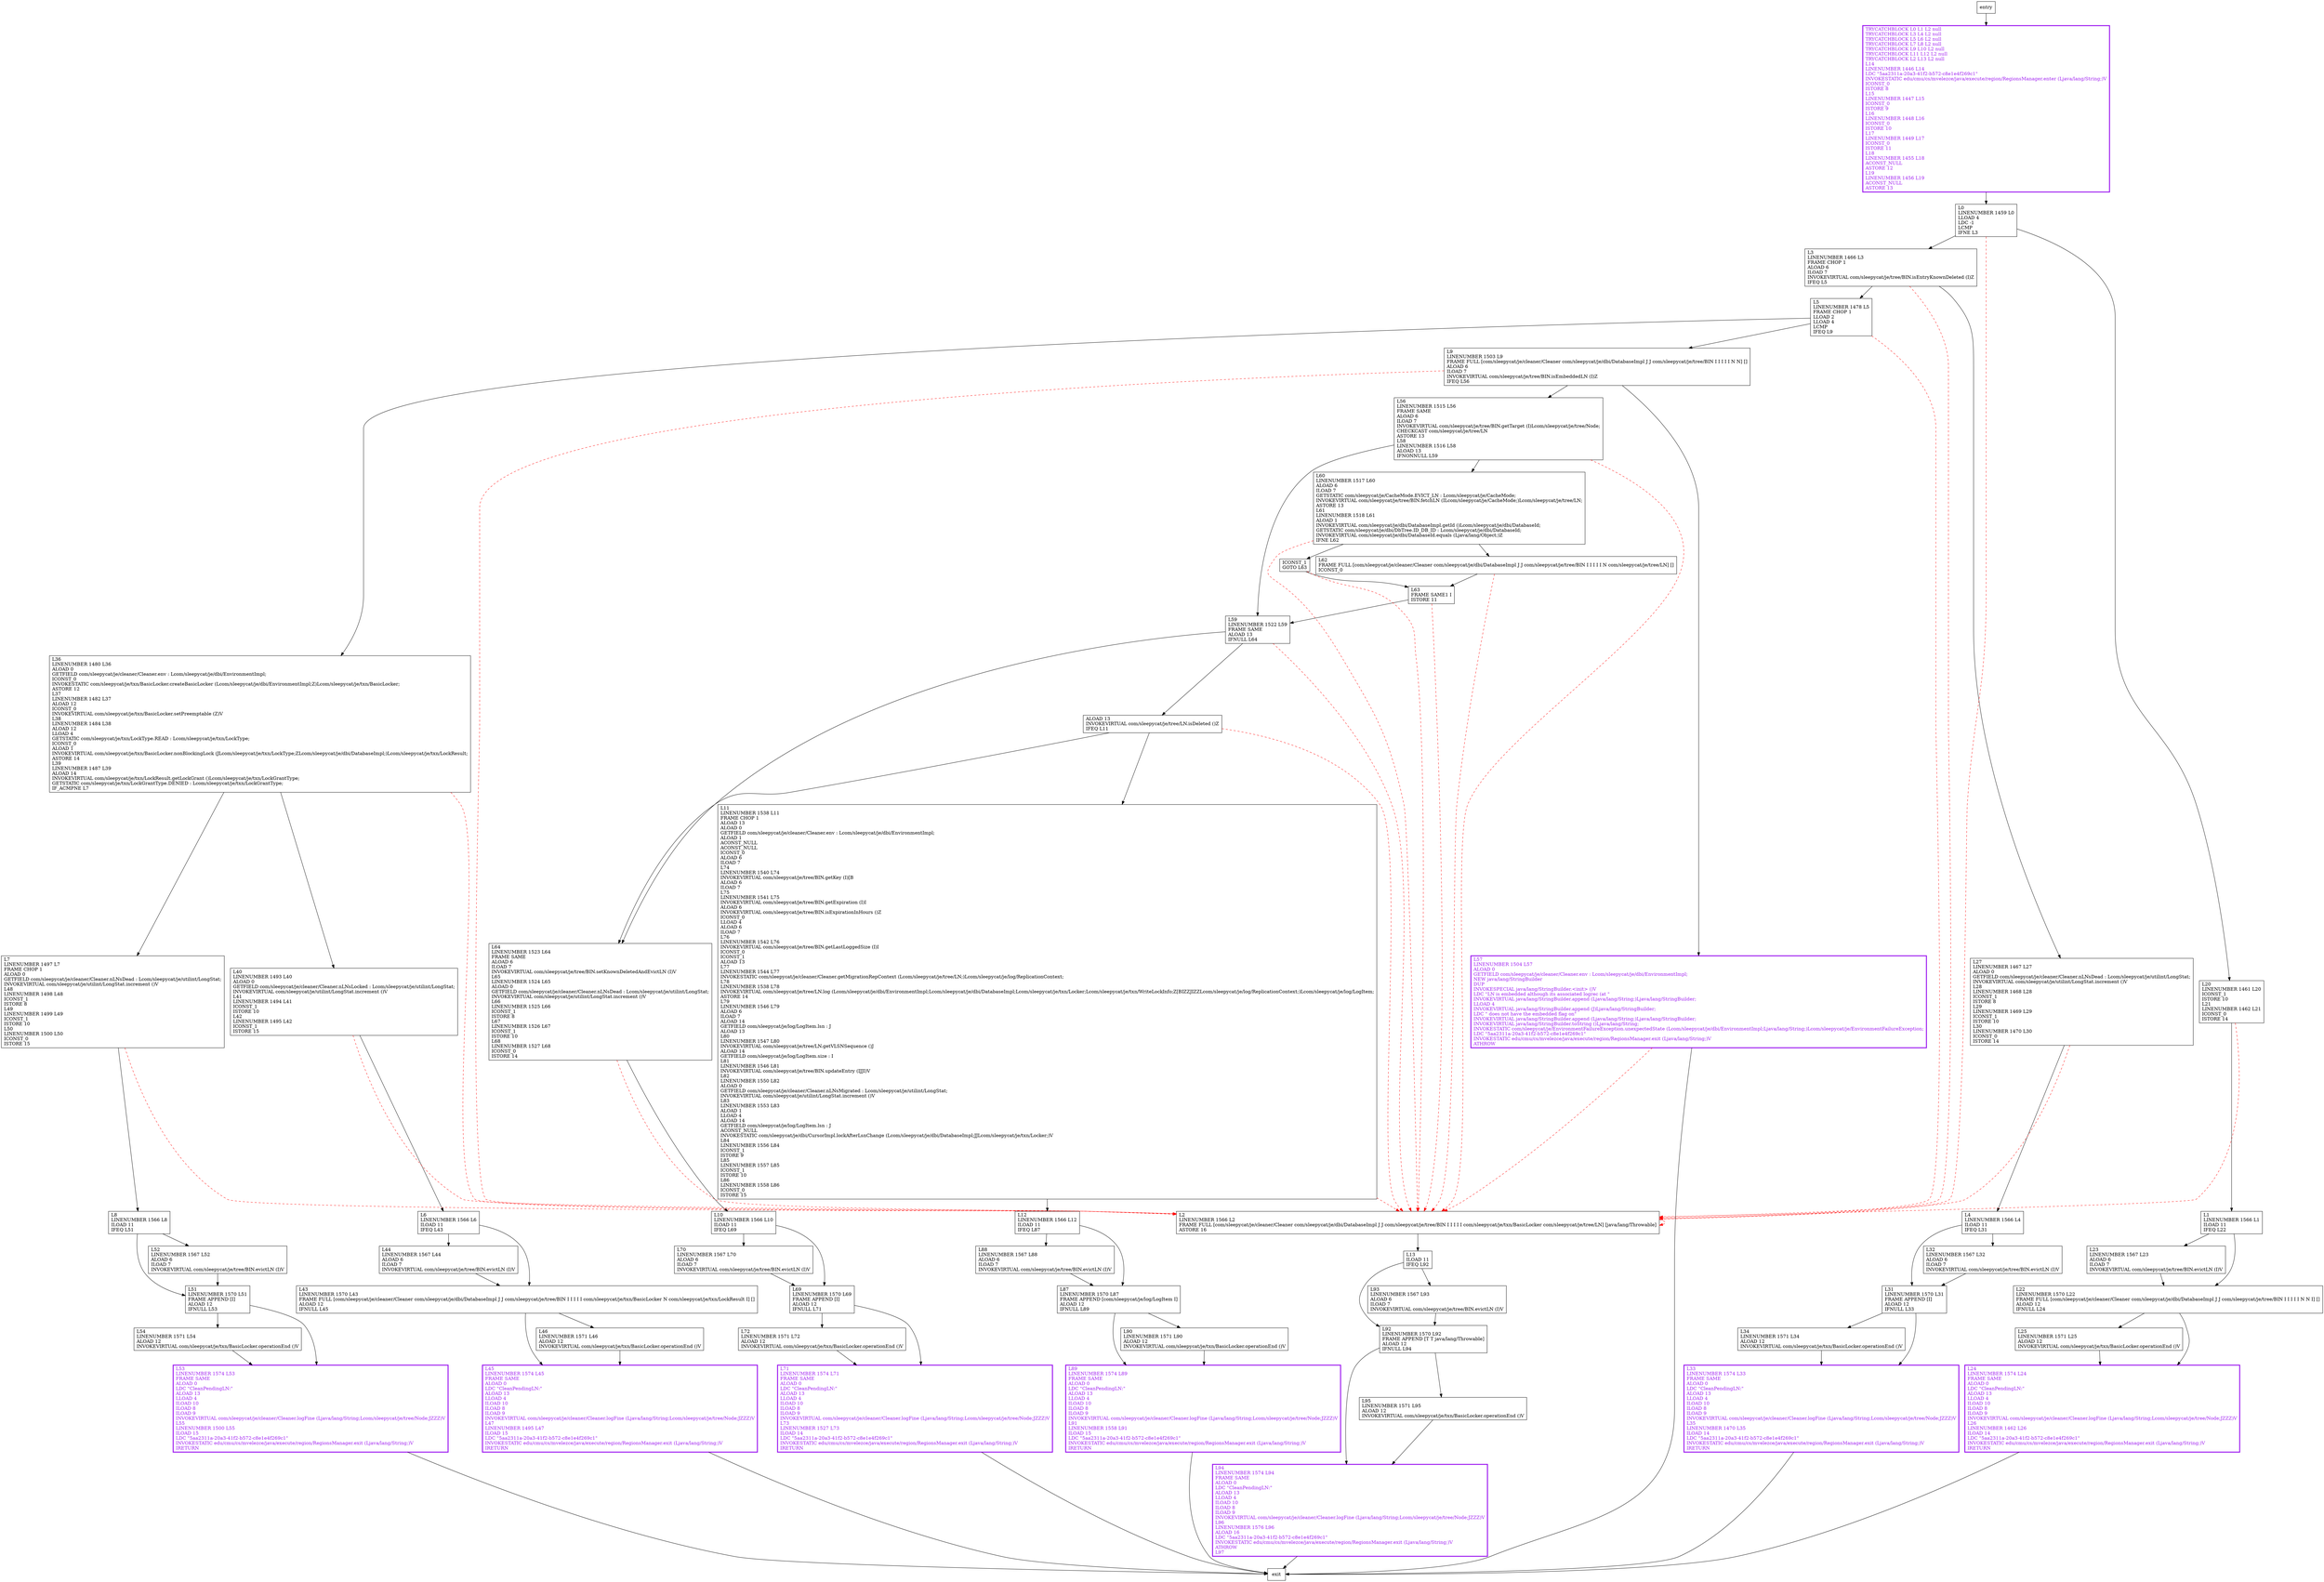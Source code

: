 digraph migratePendingLN {
node [shape=record];
1452859109 [label="L25\lLINENUMBER 1571 L25\lALOAD 12\lINVOKEVIRTUAL com/sleepycat/je/txn/BasicLocker.operationEnd ()V\l"];
2073685684 [label="L4\lLINENUMBER 1566 L4\lILOAD 11\lIFEQ L31\l"];
1585994577 [label="L3\lLINENUMBER 1466 L3\lFRAME CHOP 1\lALOAD 6\lILOAD 7\lINVOKEVIRTUAL com/sleepycat/je/tree/BIN.isEntryKnownDeleted (I)Z\lIFEQ L5\l"];
265085522 [label="L34\lLINENUMBER 1571 L34\lALOAD 12\lINVOKEVIRTUAL com/sleepycat/je/txn/BasicLocker.operationEnd ()V\l"];
1520150919 [label="L60\lLINENUMBER 1517 L60\lALOAD 6\lILOAD 7\lGETSTATIC com/sleepycat/je/CacheMode.EVICT_LN : Lcom/sleepycat/je/CacheMode;\lINVOKEVIRTUAL com/sleepycat/je/tree/BIN.fetchLN (ILcom/sleepycat/je/CacheMode;)Lcom/sleepycat/je/tree/LN;\lASTORE 13\lL61\lLINENUMBER 1518 L61\lALOAD 1\lINVOKEVIRTUAL com/sleepycat/je/dbi/DatabaseImpl.getId ()Lcom/sleepycat/je/dbi/DatabaseId;\lGETSTATIC com/sleepycat/je/dbi/DbTree.ID_DB_ID : Lcom/sleepycat/je/dbi/DatabaseId;\lINVOKEVIRTUAL com/sleepycat/je/dbi/DatabaseId.equals (Ljava/lang/Object;)Z\lIFNE L62\l"];
1210813517 [label="L62\lFRAME FULL [com/sleepycat/je/cleaner/Cleaner com/sleepycat/je/dbi/DatabaseImpl J J com/sleepycat/je/tree/BIN I I I I I N com/sleepycat/je/tree/LN] []\lICONST_0\l"];
745994564 [label="L46\lLINENUMBER 1571 L46\lALOAD 12\lINVOKEVIRTUAL com/sleepycat/je/txn/BasicLocker.operationEnd ()V\l"];
1539571075 [label="L27\lLINENUMBER 1467 L27\lALOAD 0\lGETFIELD com/sleepycat/je/cleaner/Cleaner.nLNsDead : Lcom/sleepycat/je/utilint/LongStat;\lINVOKEVIRTUAL com/sleepycat/je/utilint/LongStat.increment ()V\lL28\lLINENUMBER 1468 L28\lICONST_1\lISTORE 8\lL29\lLINENUMBER 1469 L29\lICONST_1\lISTORE 10\lL30\lLINENUMBER 1470 L30\lICONST_0\lISTORE 14\l"];
1974925510 [label="L87\lLINENUMBER 1570 L87\lFRAME APPEND [com/sleepycat/je/log/LogItem I]\lALOAD 12\lIFNULL L89\l"];
965034759 [label="L43\lLINENUMBER 1570 L43\lFRAME FULL [com/sleepycat/je/cleaner/Cleaner com/sleepycat/je/dbi/DatabaseImpl J J com/sleepycat/je/tree/BIN I I I I I com/sleepycat/je/txn/BasicLocker N com/sleepycat/je/txn/LockResult I] []\lALOAD 12\lIFNULL L45\l"];
1260700200 [label="L22\lLINENUMBER 1570 L22\lFRAME FULL [com/sleepycat/je/cleaner/Cleaner com/sleepycat/je/dbi/DatabaseImpl J J com/sleepycat/je/tree/BIN I I I I I N N I] []\lALOAD 12\lIFNULL L24\l"];
1333515102 [label="L63\lFRAME SAME1 I\lISTORE 11\l"];
1251588829 [label="L70\lLINENUMBER 1567 L70\lALOAD 6\lILOAD 7\lINVOKEVIRTUAL com/sleepycat/je/tree/BIN.evictLN (I)V\l"];
333579556 [label="L92\lLINENUMBER 1570 L92\lFRAME APPEND [T T java/lang/Throwable]\lALOAD 12\lIFNULL L94\l"];
1376021210 [label="L9\lLINENUMBER 1503 L9\lFRAME FULL [com/sleepycat/je/cleaner/Cleaner com/sleepycat/je/dbi/DatabaseImpl J J com/sleepycat/je/tree/BIN I I I I I N N] []\lALOAD 6\lILOAD 7\lINVOKEVIRTUAL com/sleepycat/je/tree/BIN.isEmbeddedLN (I)Z\lIFEQ L56\l"];
340248448 [label="L52\lLINENUMBER 1567 L52\lALOAD 6\lILOAD 7\lINVOKEVIRTUAL com/sleepycat/je/tree/BIN.evictLN (I)V\l"];
1964989224 [label="L90\lLINENUMBER 1571 L90\lALOAD 12\lINVOKEVIRTUAL com/sleepycat/je/txn/BasicLocker.operationEnd ()V\l"];
474997214 [label="L94\lLINENUMBER 1574 L94\lFRAME SAME\lALOAD 0\lLDC \"CleanPendingLN:\"\lALOAD 13\lLLOAD 4\lILOAD 10\lILOAD 8\lILOAD 9\lINVOKEVIRTUAL com/sleepycat/je/cleaner/Cleaner.logFine (Ljava/lang/String;Lcom/sleepycat/je/tree/Node;JZZZ)V\lL96\lLINENUMBER 1576 L96\lALOAD 16\lLDC \"5aa2311a-20a3-41f2-b572-c8e1e4f269c1\"\lINVOKESTATIC edu/cmu/cs/mvelezce/java/execute/region/RegionsManager.exit (Ljava/lang/String;)V\lATHROW\lL97\l"];
1689655801 [label="L20\lLINENUMBER 1461 L20\lICONST_1\lISTORE 10\lL21\lLINENUMBER 1462 L21\lICONST_0\lISTORE 14\l"];
1814839130 [label="L23\lLINENUMBER 1567 L23\lALOAD 6\lILOAD 7\lINVOKEVIRTUAL com/sleepycat/je/tree/BIN.evictLN (I)V\l"];
907755857 [label="L31\lLINENUMBER 1570 L31\lFRAME APPEND [I]\lALOAD 12\lIFNULL L33\l"];
953259427 [label="L6\lLINENUMBER 1566 L6\lILOAD 11\lIFEQ L43\l"];
122237812 [label="L51\lLINENUMBER 1570 L51\lFRAME APPEND [I]\lALOAD 12\lIFNULL L53\l"];
1269250509 [label="L33\lLINENUMBER 1574 L33\lFRAME SAME\lALOAD 0\lLDC \"CleanPendingLN:\"\lALOAD 13\lLLOAD 4\lILOAD 10\lILOAD 8\lILOAD 9\lINVOKEVIRTUAL com/sleepycat/je/cleaner/Cleaner.logFine (Ljava/lang/String;Lcom/sleepycat/je/tree/Node;JZZZ)V\lL35\lLINENUMBER 1470 L35\lILOAD 14\lLDC \"5aa2311a-20a3-41f2-b572-c8e1e4f269c1\"\lINVOKESTATIC edu/cmu/cs/mvelezce/java/execute/region/RegionsManager.exit (Ljava/lang/String;)V\lIRETURN\l"];
1004842484 [label="L54\lLINENUMBER 1571 L54\lALOAD 12\lINVOKEVIRTUAL com/sleepycat/je/txn/BasicLocker.operationEnd ()V\l"];
2078747852 [label="L5\lLINENUMBER 1478 L5\lFRAME CHOP 1\lLLOAD 2\lLLOAD 4\lLCMP\lIFEQ L9\l"];
178074423 [label="TRYCATCHBLOCK L0 L1 L2 null\lTRYCATCHBLOCK L3 L4 L2 null\lTRYCATCHBLOCK L5 L6 L2 null\lTRYCATCHBLOCK L7 L8 L2 null\lTRYCATCHBLOCK L9 L10 L2 null\lTRYCATCHBLOCK L11 L12 L2 null\lTRYCATCHBLOCK L2 L13 L2 null\lL14\lLINENUMBER 1446 L14\lLDC \"5aa2311a-20a3-41f2-b572-c8e1e4f269c1\"\lINVOKESTATIC edu/cmu/cs/mvelezce/java/execute/region/RegionsManager.enter (Ljava/lang/String;)V\lICONST_0\lISTORE 8\lL15\lLINENUMBER 1447 L15\lICONST_0\lISTORE 9\lL16\lLINENUMBER 1448 L16\lICONST_0\lISTORE 10\lL17\lLINENUMBER 1449 L17\lICONST_0\lISTORE 11\lL18\lLINENUMBER 1455 L18\lACONST_NULL\lASTORE 12\lL19\lLINENUMBER 1456 L19\lACONST_NULL\lASTORE 13\l"];
1039123280 [label="L2\lLINENUMBER 1566 L2\lFRAME FULL [com/sleepycat/je/cleaner/Cleaner com/sleepycat/je/dbi/DatabaseImpl J J com/sleepycat/je/tree/BIN I I I I I com/sleepycat/je/txn/BasicLocker com/sleepycat/je/tree/LN] [java/lang/Throwable]\lASTORE 16\l"];
589875901 [label="L40\lLINENUMBER 1493 L40\lALOAD 0\lGETFIELD com/sleepycat/je/cleaner/Cleaner.nLNsLocked : Lcom/sleepycat/je/utilint/LongStat;\lINVOKEVIRTUAL com/sleepycat/je/utilint/LongStat.increment ()V\lL41\lLINENUMBER 1494 L41\lICONST_1\lISTORE 10\lL42\lLINENUMBER 1495 L42\lICONST_1\lISTORE 15\l"];
1150171119 [label="L56\lLINENUMBER 1515 L56\lFRAME SAME\lALOAD 6\lILOAD 7\lINVOKEVIRTUAL com/sleepycat/je/tree/BIN.getTarget (I)Lcom/sleepycat/je/tree/Node;\lCHECKCAST com/sleepycat/je/tree/LN\lASTORE 13\lL58\lLINENUMBER 1516 L58\lALOAD 13\lIFNONNULL L59\l"];
475509872 [label="L72\lLINENUMBER 1571 L72\lALOAD 12\lINVOKEVIRTUAL com/sleepycat/je/txn/BasicLocker.operationEnd ()V\l"];
281519426 [label="L8\lLINENUMBER 1566 L8\lILOAD 11\lIFEQ L51\l"];
1719006642 [label="L13\lILOAD 11\lIFEQ L92\l"];
711060142 [label="L0\lLINENUMBER 1459 L0\lLLOAD 4\lLDC -1\lLCMP\lIFNE L3\l"];
606012219 [label="L7\lLINENUMBER 1497 L7\lFRAME CHOP 1\lALOAD 0\lGETFIELD com/sleepycat/je/cleaner/Cleaner.nLNsDead : Lcom/sleepycat/je/utilint/LongStat;\lINVOKEVIRTUAL com/sleepycat/je/utilint/LongStat.increment ()V\lL48\lLINENUMBER 1498 L48\lICONST_1\lISTORE 8\lL49\lLINENUMBER 1499 L49\lICONST_1\lISTORE 10\lL50\lLINENUMBER 1500 L50\lICONST_0\lISTORE 15\l"];
1372630870 [label="L93\lLINENUMBER 1567 L93\lALOAD 6\lILOAD 7\lINVOKEVIRTUAL com/sleepycat/je/tree/BIN.evictLN (I)V\l"];
2108685656 [label="ICONST_1\lGOTO L63\l"];
1260286712 [label="L44\lLINENUMBER 1567 L44\lALOAD 6\lILOAD 7\lINVOKEVIRTUAL com/sleepycat/je/tree/BIN.evictLN (I)V\l"];
1698724724 [label="L88\lLINENUMBER 1567 L88\lALOAD 6\lILOAD 7\lINVOKEVIRTUAL com/sleepycat/je/tree/BIN.evictLN (I)V\l"];
391515960 [label="L12\lLINENUMBER 1566 L12\lILOAD 11\lIFEQ L87\l"];
1240383462 [label="L45\lLINENUMBER 1574 L45\lFRAME SAME\lALOAD 0\lLDC \"CleanPendingLN:\"\lALOAD 13\lLLOAD 4\lILOAD 10\lILOAD 8\lILOAD 9\lINVOKEVIRTUAL com/sleepycat/je/cleaner/Cleaner.logFine (Ljava/lang/String;Lcom/sleepycat/je/tree/Node;JZZZ)V\lL47\lLINENUMBER 1495 L47\lILOAD 15\lLDC \"5aa2311a-20a3-41f2-b572-c8e1e4f269c1\"\lINVOKESTATIC edu/cmu/cs/mvelezce/java/execute/region/RegionsManager.exit (Ljava/lang/String;)V\lIRETURN\l"];
1581518012 [label="L64\lLINENUMBER 1523 L64\lFRAME SAME\lALOAD 6\lILOAD 7\lINVOKEVIRTUAL com/sleepycat/je/tree/BIN.setKnownDeletedAndEvictLN (I)V\lL65\lLINENUMBER 1524 L65\lALOAD 0\lGETFIELD com/sleepycat/je/cleaner/Cleaner.nLNsDead : Lcom/sleepycat/je/utilint/LongStat;\lINVOKEVIRTUAL com/sleepycat/je/utilint/LongStat.increment ()V\lL66\lLINENUMBER 1525 L66\lICONST_1\lISTORE 8\lL67\lLINENUMBER 1526 L67\lICONST_1\lISTORE 10\lL68\lLINENUMBER 1527 L68\lICONST_0\lISTORE 14\l"];
1542025715 [label="L69\lLINENUMBER 1570 L69\lFRAME APPEND [I]\lALOAD 12\lIFNULL L71\l"];
1424172596 [label="L89\lLINENUMBER 1574 L89\lFRAME SAME\lALOAD 0\lLDC \"CleanPendingLN:\"\lALOAD 13\lLLOAD 4\lILOAD 10\lILOAD 8\lILOAD 9\lINVOKEVIRTUAL com/sleepycat/je/cleaner/Cleaner.logFine (Ljava/lang/String;Lcom/sleepycat/je/tree/Node;JZZZ)V\lL91\lLINENUMBER 1558 L91\lILOAD 15\lLDC \"5aa2311a-20a3-41f2-b572-c8e1e4f269c1\"\lINVOKESTATIC edu/cmu/cs/mvelezce/java/execute/region/RegionsManager.exit (Ljava/lang/String;)V\lIRETURN\l"];
531851447 [label="L32\lLINENUMBER 1567 L32\lALOAD 6\lILOAD 7\lINVOKEVIRTUAL com/sleepycat/je/tree/BIN.evictLN (I)V\l"];
1688137398 [label="L59\lLINENUMBER 1522 L59\lFRAME SAME\lALOAD 13\lIFNULL L64\l"];
327561060 [label="L95\lLINENUMBER 1571 L95\lALOAD 12\lINVOKEVIRTUAL com/sleepycat/je/txn/BasicLocker.operationEnd ()V\l"];
1653111466 [label="L71\lLINENUMBER 1574 L71\lFRAME SAME\lALOAD 0\lLDC \"CleanPendingLN:\"\lALOAD 13\lLLOAD 4\lILOAD 10\lILOAD 8\lILOAD 9\lINVOKEVIRTUAL com/sleepycat/je/cleaner/Cleaner.logFine (Ljava/lang/String;Lcom/sleepycat/je/tree/Node;JZZZ)V\lL73\lLINENUMBER 1527 L73\lILOAD 14\lLDC \"5aa2311a-20a3-41f2-b572-c8e1e4f269c1\"\lINVOKESTATIC edu/cmu/cs/mvelezce/java/execute/region/RegionsManager.exit (Ljava/lang/String;)V\lIRETURN\l"];
1716294068 [label="L10\lLINENUMBER 1566 L10\lILOAD 11\lIFEQ L69\l"];
549707541 [label="L53\lLINENUMBER 1574 L53\lFRAME SAME\lALOAD 0\lLDC \"CleanPendingLN:\"\lALOAD 13\lLLOAD 4\lILOAD 10\lILOAD 8\lILOAD 9\lINVOKEVIRTUAL com/sleepycat/je/cleaner/Cleaner.logFine (Ljava/lang/String;Lcom/sleepycat/je/tree/Node;JZZZ)V\lL55\lLINENUMBER 1500 L55\lILOAD 15\lLDC \"5aa2311a-20a3-41f2-b572-c8e1e4f269c1\"\lINVOKESTATIC edu/cmu/cs/mvelezce/java/execute/region/RegionsManager.exit (Ljava/lang/String;)V\lIRETURN\l"];
1543728985 [label="ALOAD 13\lINVOKEVIRTUAL com/sleepycat/je/tree/LN.isDeleted ()Z\lIFEQ L11\l"];
1005019944 [label="L1\lLINENUMBER 1566 L1\lILOAD 11\lIFEQ L22\l"];
668661793 [label="L36\lLINENUMBER 1480 L36\lALOAD 0\lGETFIELD com/sleepycat/je/cleaner/Cleaner.env : Lcom/sleepycat/je/dbi/EnvironmentImpl;\lICONST_0\lINVOKESTATIC com/sleepycat/je/txn/BasicLocker.createBasicLocker (Lcom/sleepycat/je/dbi/EnvironmentImpl;Z)Lcom/sleepycat/je/txn/BasicLocker;\lASTORE 12\lL37\lLINENUMBER 1482 L37\lALOAD 12\lICONST_0\lINVOKEVIRTUAL com/sleepycat/je/txn/BasicLocker.setPreemptable (Z)V\lL38\lLINENUMBER 1484 L38\lALOAD 12\lLLOAD 4\lGETSTATIC com/sleepycat/je/txn/LockType.READ : Lcom/sleepycat/je/txn/LockType;\lICONST_0\lALOAD 1\lINVOKEVIRTUAL com/sleepycat/je/txn/BasicLocker.nonBlockingLock (JLcom/sleepycat/je/txn/LockType;ZLcom/sleepycat/je/dbi/DatabaseImpl;)Lcom/sleepycat/je/txn/LockResult;\lASTORE 14\lL39\lLINENUMBER 1487 L39\lALOAD 14\lINVOKEVIRTUAL com/sleepycat/je/txn/LockResult.getLockGrant ()Lcom/sleepycat/je/txn/LockGrantType;\lGETSTATIC com/sleepycat/je/txn/LockGrantType.DENIED : Lcom/sleepycat/je/txn/LockGrantType;\lIF_ACMPNE L7\l"];
982925469 [label="L11\lLINENUMBER 1538 L11\lFRAME CHOP 1\lALOAD 13\lALOAD 0\lGETFIELD com/sleepycat/je/cleaner/Cleaner.env : Lcom/sleepycat/je/dbi/EnvironmentImpl;\lALOAD 1\lACONST_NULL\lACONST_NULL\lICONST_0\lALOAD 6\lILOAD 7\lL74\lLINENUMBER 1540 L74\lINVOKEVIRTUAL com/sleepycat/je/tree/BIN.getKey (I)[B\lALOAD 6\lILOAD 7\lL75\lLINENUMBER 1541 L75\lINVOKEVIRTUAL com/sleepycat/je/tree/BIN.getExpiration (I)I\lALOAD 6\lINVOKEVIRTUAL com/sleepycat/je/tree/BIN.isExpirationInHours ()Z\lICONST_0\lLLOAD 4\lALOAD 6\lILOAD 7\lL76\lLINENUMBER 1542 L76\lINVOKEVIRTUAL com/sleepycat/je/tree/BIN.getLastLoggedSize (I)I\lICONST_0\lICONST_1\lALOAD 13\lL77\lLINENUMBER 1544 L77\lINVOKESTATIC com/sleepycat/je/cleaner/Cleaner.getMigrationRepContext (Lcom/sleepycat/je/tree/LN;)Lcom/sleepycat/je/log/ReplicationContext;\lL78\lLINENUMBER 1538 L78\lINVOKEVIRTUAL com/sleepycat/je/tree/LN.log (Lcom/sleepycat/je/dbi/EnvironmentImpl;Lcom/sleepycat/je/dbi/DatabaseImpl;Lcom/sleepycat/je/txn/Locker;Lcom/sleepycat/je/txn/WriteLockInfo;Z[BIZZJIZZLcom/sleepycat/je/log/ReplicationContext;)Lcom/sleepycat/je/log/LogItem;\lASTORE 14\lL79\lLINENUMBER 1546 L79\lALOAD 6\lILOAD 7\lALOAD 14\lGETFIELD com/sleepycat/je/log/LogItem.lsn : J\lALOAD 13\lL80\lLINENUMBER 1547 L80\lINVOKEVIRTUAL com/sleepycat/je/tree/LN.getVLSNSequence ()J\lALOAD 14\lGETFIELD com/sleepycat/je/log/LogItem.size : I\lL81\lLINENUMBER 1546 L81\lINVOKEVIRTUAL com/sleepycat/je/tree/BIN.updateEntry (IJJI)V\lL82\lLINENUMBER 1550 L82\lALOAD 0\lGETFIELD com/sleepycat/je/cleaner/Cleaner.nLNsMigrated : Lcom/sleepycat/je/utilint/LongStat;\lINVOKEVIRTUAL com/sleepycat/je/utilint/LongStat.increment ()V\lL83\lLINENUMBER 1553 L83\lALOAD 1\lLLOAD 4\lALOAD 14\lGETFIELD com/sleepycat/je/log/LogItem.lsn : J\lACONST_NULL\lINVOKESTATIC com/sleepycat/je/dbi/CursorImpl.lockAfterLsnChange (Lcom/sleepycat/je/dbi/DatabaseImpl;JJLcom/sleepycat/je/txn/Locker;)V\lL84\lLINENUMBER 1556 L84\lICONST_1\lISTORE 9\lL85\lLINENUMBER 1557 L85\lICONST_1\lISTORE 10\lL86\lLINENUMBER 1558 L86\lICONST_0\lISTORE 15\l"];
45442715 [label="L24\lLINENUMBER 1574 L24\lFRAME SAME\lALOAD 0\lLDC \"CleanPendingLN:\"\lALOAD 13\lLLOAD 4\lILOAD 10\lILOAD 8\lILOAD 9\lINVOKEVIRTUAL com/sleepycat/je/cleaner/Cleaner.logFine (Ljava/lang/String;Lcom/sleepycat/je/tree/Node;JZZZ)V\lL26\lLINENUMBER 1462 L26\lILOAD 14\lLDC \"5aa2311a-20a3-41f2-b572-c8e1e4f269c1\"\lINVOKESTATIC edu/cmu/cs/mvelezce/java/execute/region/RegionsManager.exit (Ljava/lang/String;)V\lIRETURN\l"];
168978250 [label="L57\lLINENUMBER 1504 L57\lALOAD 0\lGETFIELD com/sleepycat/je/cleaner/Cleaner.env : Lcom/sleepycat/je/dbi/EnvironmentImpl;\lNEW java/lang/StringBuilder\lDUP\lINVOKESPECIAL java/lang/StringBuilder.\<init\> ()V\lLDC \"LN is embedded although its associated logrec (at \"\lINVOKEVIRTUAL java/lang/StringBuilder.append (Ljava/lang/String;)Ljava/lang/StringBuilder;\lLLOAD 4\lINVOKEVIRTUAL java/lang/StringBuilder.append (J)Ljava/lang/StringBuilder;\lLDC \" does not have the embedded flag on\"\lINVOKEVIRTUAL java/lang/StringBuilder.append (Ljava/lang/String;)Ljava/lang/StringBuilder;\lINVOKEVIRTUAL java/lang/StringBuilder.toString ()Ljava/lang/String;\lINVOKESTATIC com/sleepycat/je/EnvironmentFailureException.unexpectedState (Lcom/sleepycat/je/dbi/EnvironmentImpl;Ljava/lang/String;)Lcom/sleepycat/je/EnvironmentFailureException;\lLDC \"5aa2311a-20a3-41f2-b572-c8e1e4f269c1\"\lINVOKESTATIC edu/cmu/cs/mvelezce/java/execute/region/RegionsManager.exit (Ljava/lang/String;)V\lATHROW\l"];
entry;
exit;
1452859109 -> 45442715
2073685684 -> 907755857
2073685684 -> 531851447
1585994577 -> 2078747852
1585994577 -> 1039123280 [style=dashed, color=red]
1585994577 -> 1539571075
265085522 -> 1269250509
1520150919 -> 2108685656
1520150919 -> 1039123280 [style=dashed, color=red]
1520150919 -> 1210813517
1210813517 -> 1039123280 [style=dashed, color=red]
1210813517 -> 1333515102
745994564 -> 1240383462
1539571075 -> 1039123280 [style=dashed, color=red]
1539571075 -> 2073685684
1974925510 -> 1964989224
1974925510 -> 1424172596
965034759 -> 1240383462
965034759 -> 745994564
1260700200 -> 1452859109
1260700200 -> 45442715
1333515102 -> 1688137398
1333515102 -> 1039123280 [style=dashed, color=red]
1251588829 -> 1542025715
333579556 -> 474997214
333579556 -> 327561060
1376021210 -> 1150171119
1376021210 -> 1039123280 [style=dashed, color=red]
1376021210 -> 168978250
340248448 -> 122237812
1964989224 -> 1424172596
474997214 -> exit
1689655801 -> 1039123280 [style=dashed, color=red]
1689655801 -> 1005019944
1814839130 -> 1260700200
907755857 -> 265085522
907755857 -> 1269250509
953259427 -> 1260286712
953259427 -> 965034759
entry -> 178074423
122237812 -> 549707541
122237812 -> 1004842484
1269250509 -> exit
1004842484 -> 549707541
2078747852 -> 1376021210
2078747852 -> 1039123280 [style=dashed, color=red]
2078747852 -> 668661793
178074423 -> 711060142
1039123280 -> 1039123280 [style=dashed, color=red]
1039123280 -> 1719006642
589875901 -> 1039123280 [style=dashed, color=red]
589875901 -> 953259427
1150171119 -> 1688137398
1150171119 -> 1039123280 [style=dashed, color=red]
1150171119 -> 1520150919
475509872 -> 1653111466
281519426 -> 340248448
281519426 -> 122237812
1719006642 -> 333579556
1719006642 -> 1372630870
711060142 -> 1689655801
711060142 -> 1039123280 [style=dashed, color=red]
711060142 -> 1585994577
606012219 -> 1039123280 [style=dashed, color=red]
606012219 -> 281519426
1372630870 -> 333579556
2108685656 -> 1039123280 [style=dashed, color=red]
2108685656 -> 1333515102
1260286712 -> 965034759
1698724724 -> 1974925510
391515960 -> 1974925510
391515960 -> 1698724724
1240383462 -> exit
1581518012 -> 1039123280 [style=dashed, color=red]
1581518012 -> 1716294068
1542025715 -> 475509872
1542025715 -> 1653111466
1424172596 -> exit
531851447 -> 907755857
1688137398 -> 1039123280 [style=dashed, color=red]
1688137398 -> 1543728985
1688137398 -> 1581518012
327561060 -> 474997214
1653111466 -> exit
1716294068 -> 1542025715
1716294068 -> 1251588829
549707541 -> exit
1543728985 -> 1039123280 [style=dashed, color=red]
1543728985 -> 1581518012
1543728985 -> 982925469
1005019944 -> 1814839130
1005019944 -> 1260700200
668661793 -> 589875901
668661793 -> 1039123280 [style=dashed, color=red]
668661793 -> 606012219
982925469 -> 1039123280 [style=dashed, color=red]
982925469 -> 391515960
45442715 -> exit
168978250 -> exit
168978250 -> 1039123280 [style=dashed, color=red]
474997214[fontcolor="purple", penwidth=3, color="purple"];
178074423[fontcolor="purple", penwidth=3, color="purple"];
1269250509[fontcolor="purple", penwidth=3, color="purple"];
1240383462[fontcolor="purple", penwidth=3, color="purple"];
1653111466[fontcolor="purple", penwidth=3, color="purple"];
549707541[fontcolor="purple", penwidth=3, color="purple"];
1424172596[fontcolor="purple", penwidth=3, color="purple"];
45442715[fontcolor="purple", penwidth=3, color="purple"];
168978250[fontcolor="purple", penwidth=3, color="purple"];
}
